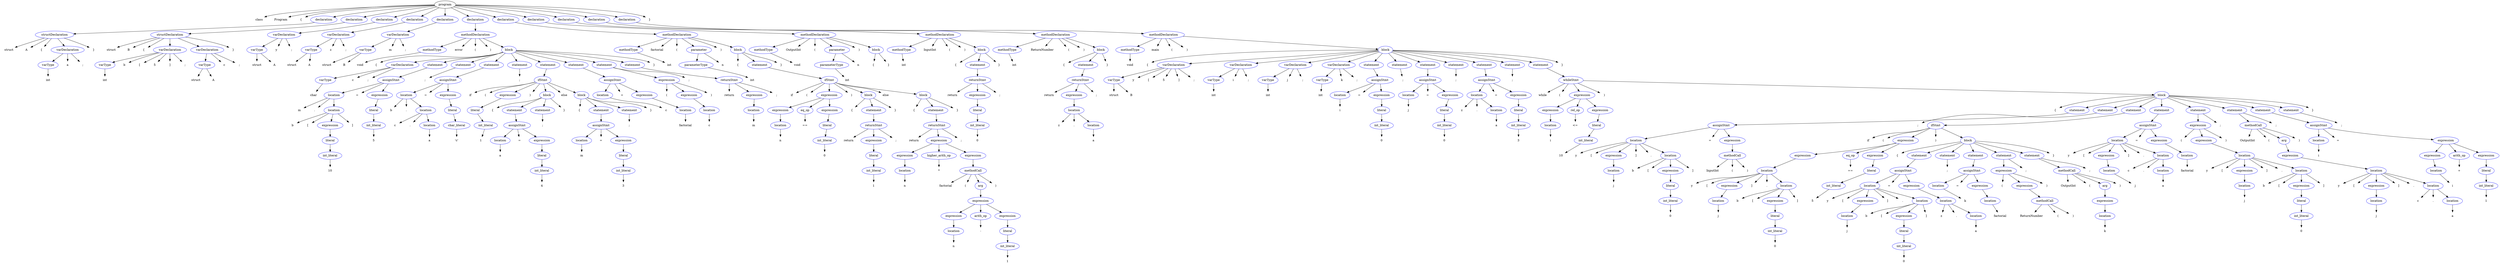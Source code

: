 // tree.gv
digraph Tree {
	0 [label=program]
	1 [label=class color=white]
	0 -> 1
	2 [label=Program color=white]
	0 -> 2
	3 [label="{" color=white]
	0 -> 3
	4 [label=declaration color=blue]
	0 -> 4
	5 [label=structDeclaration color=blue]
	4 -> 5
	6 [label=struct color=white]
	5 -> 6
	7 [label=A color=white]
	5 -> 7
	8 [label="{" color=white]
	5 -> 8
	9 [label=varDeclaration color=blue]
	5 -> 9
	10 [label=varType color=blue]
	9 -> 10
	11 [label=int color=white]
	10 -> 11
	12 [label=a color=white]
	9 -> 12
	13 [label=";" color=white]
	9 -> 13
	14 [label="}" color=white]
	5 -> 14
	15 [label=declaration color=blue]
	0 -> 15
	16 [label=structDeclaration color=blue]
	15 -> 16
	17 [label=struct color=white]
	16 -> 17
	18 [label=B color=white]
	16 -> 18
	19 [label="{" color=white]
	16 -> 19
	20 [label=varDeclaration color=blue]
	16 -> 20
	21 [label=varType color=blue]
	20 -> 21
	22 [label=int color=white]
	21 -> 22
	23 [label=b color=white]
	20 -> 23
	24 [label="[" color=white]
	20 -> 24
	25 [label=5 color=white]
	20 -> 25
	26 [label="]" color=white]
	20 -> 26
	27 [label=";" color=white]
	20 -> 27
	28 [label=varDeclaration color=blue]
	16 -> 28
	29 [label=varType color=blue]
	28 -> 29
	30 [label=struct color=white]
	29 -> 30
	31 [label=A color=white]
	29 -> 31
	32 [label=c color=white]
	28 -> 32
	33 [label=";" color=white]
	28 -> 33
	34 [label="}" color=white]
	16 -> 34
	35 [label=declaration color=blue]
	0 -> 35
	36 [label=varDeclaration color=blue]
	35 -> 36
	37 [label=varType color=blue]
	36 -> 37
	38 [label=struct color=white]
	37 -> 38
	39 [label=A color=white]
	37 -> 39
	40 [label=y color=white]
	36 -> 40
	41 [label=";" color=white]
	36 -> 41
	42 [label=declaration color=blue]
	0 -> 42
	43 [label=varDeclaration color=blue]
	42 -> 43
	44 [label=varType color=blue]
	43 -> 44
	45 [label=struct color=white]
	44 -> 45
	46 [label=A color=white]
	44 -> 46
	47 [label=z color=white]
	43 -> 47
	48 [label=";" color=white]
	43 -> 48
	49 [label=declaration color=blue]
	0 -> 49
	50 [label=varDeclaration color=blue]
	49 -> 50
	51 [label=varType color=blue]
	50 -> 51
	52 [label=struct color=white]
	51 -> 52
	53 [label=B color=white]
	51 -> 53
	54 [label=m color=white]
	50 -> 54
	55 [label=";" color=white]
	50 -> 55
	56 [label=declaration color=blue]
	0 -> 56
	57 [label=methodDeclaration color=blue]
	56 -> 57
	58 [label=methodType color=blue]
	57 -> 58
	59 [label=void color=white]
	58 -> 59
	60 [label=error color=white]
	57 -> 60
	61 [label="(" color=white]
	57 -> 61
	62 [label=")" color=white]
	57 -> 62
	63 [label=block color=blue]
	57 -> 63
	64 [label="{" color=white]
	63 -> 64
	65 [label=varDeclaration color=blue]
	63 -> 65
	66 [label=varType color=blue]
	65 -> 66
	67 [label=char color=white]
	66 -> 67
	68 [label=c color=white]
	65 -> 68
	69 [label=";" color=white]
	65 -> 69
	70 [label=statement color=blue]
	63 -> 70
	71 [label=assignStmt color=blue]
	70 -> 71
	72 [label=location color=blue]
	71 -> 72
	73 [label=m color=white]
	72 -> 73
	74 [label="." color=white]
	72 -> 74
	75 [label=location color=blue]
	72 -> 75
	76 [label=b color=white]
	75 -> 76
	77 [label="[" color=white]
	75 -> 77
	78 [label=expression color=blue]
	75 -> 78
	79 [label=literal color=blue]
	78 -> 79
	80 [label=int_literal color=blue]
	79 -> 80
	81 [label=10 color=white]
	80 -> 81
	82 [label="]" color=white]
	75 -> 82
	83 [label="=" color=white]
	71 -> 83
	84 [label=expression color=blue]
	71 -> 84
	85 [label=literal color=blue]
	84 -> 85
	86 [label=int_literal color=blue]
	85 -> 86
	87 [label=5 color=white]
	86 -> 87
	88 [label=statement color=blue]
	63 -> 88
	89 [label=";" color=white]
	88 -> 89
	90 [label=statement color=blue]
	63 -> 90
	91 [label=assignStmt color=blue]
	90 -> 91
	92 [label=location color=blue]
	91 -> 92
	93 [label=b color=white]
	92 -> 93
	94 [label="." color=white]
	92 -> 94
	95 [label=location color=blue]
	92 -> 95
	96 [label=c color=white]
	95 -> 96
	97 [label="." color=white]
	95 -> 97
	98 [label=location color=blue]
	95 -> 98
	99 [label=a color=white]
	98 -> 99
	100 [label="=" color=white]
	91 -> 100
	101 [label=expression color=blue]
	91 -> 101
	102 [label=literal color=blue]
	101 -> 102
	103 [label=char_literal color=blue]
	102 -> 103
	104 [label="'c'" color=white]
	103 -> 104
	105 [label=statement color=blue]
	63 -> 105
	106 [label=";" color=white]
	105 -> 106
	107 [label=statement color=blue]
	63 -> 107
	108 [label=ifStmt color=blue]
	107 -> 108
	109 [label=if color=white]
	108 -> 109
	110 [label="(" color=white]
	108 -> 110
	111 [label=expression color=blue]
	108 -> 111
	112 [label=literal color=blue]
	111 -> 112
	113 [label=int_literal color=blue]
	112 -> 113
	114 [label=1 color=white]
	113 -> 114
	115 [label=")" color=white]
	108 -> 115
	116 [label=block color=blue]
	108 -> 116
	117 [label="{" color=white]
	116 -> 117
	118 [label=statement color=blue]
	116 -> 118
	119 [label=assignStmt color=blue]
	118 -> 119
	120 [label=location color=blue]
	119 -> 120
	121 [label=a color=white]
	120 -> 121
	122 [label="=" color=white]
	119 -> 122
	123 [label=expression color=blue]
	119 -> 123
	124 [label=literal color=blue]
	123 -> 124
	125 [label=int_literal color=blue]
	124 -> 125
	126 [label=4 color=white]
	125 -> 126
	127 [label=statement color=blue]
	116 -> 127
	128 [label=";" color=white]
	127 -> 128
	129 [label="}" color=white]
	116 -> 129
	130 [label=else color=white]
	108 -> 130
	131 [label=block color=blue]
	108 -> 131
	132 [label="{" color=white]
	131 -> 132
	133 [label=statement color=blue]
	131 -> 133
	134 [label=assignStmt color=blue]
	133 -> 134
	135 [label=location color=blue]
	134 -> 135
	136 [label=m color=white]
	135 -> 136
	137 [label="=" color=white]
	134 -> 137
	138 [label=expression color=blue]
	134 -> 138
	139 [label=literal color=blue]
	138 -> 139
	140 [label=int_literal color=blue]
	139 -> 140
	141 [label=3 color=white]
	140 -> 141
	142 [label=statement color=blue]
	131 -> 142
	143 [label=";" color=white]
	142 -> 143
	144 [label="}" color=white]
	131 -> 144
	145 [label=statement color=blue]
	63 -> 145
	146 [label=assignStmt color=blue]
	145 -> 146
	147 [label=location color=blue]
	146 -> 147
	148 [label=c color=white]
	147 -> 148
	149 [label="=" color=white]
	146 -> 149
	150 [label=expression color=blue]
	146 -> 150
	151 [label=location color=blue]
	150 -> 151
	152 [label=factorial color=white]
	151 -> 152
	153 [label=statement color=blue]
	63 -> 153
	154 [label=expression color=blue]
	153 -> 154
	155 [label="(" color=white]
	154 -> 155
	156 [label=expression color=blue]
	154 -> 156
	157 [label=location color=blue]
	156 -> 157
	158 [label=c color=white]
	157 -> 158
	159 [label=")" color=white]
	154 -> 159
	160 [label=";" color=white]
	153 -> 160
	161 [label=statement color=blue]
	63 -> 161
	162 [label=returnStmt color=blue]
	161 -> 162
	163 [label=return color=white]
	162 -> 163
	164 [label=expression color=blue]
	162 -> 164
	165 [label=location color=blue]
	164 -> 165
	166 [label=m color=white]
	165 -> 166
	167 [label=";" color=white]
	162 -> 167
	168 [label="}" color=white]
	63 -> 168
	169 [label=declaration color=blue]
	0 -> 169
	170 [label=methodDeclaration color=blue]
	169 -> 170
	171 [label=methodType color=blue]
	170 -> 171
	172 [label=int color=white]
	171 -> 172
	173 [label=factorial color=white]
	170 -> 173
	174 [label="(" color=white]
	170 -> 174
	175 [label=parameter color=blue]
	170 -> 175
	176 [label=parameterType color=blue]
	175 -> 176
	177 [label=int color=white]
	176 -> 177
	178 [label=n color=white]
	175 -> 178
	179 [label=")" color=white]
	170 -> 179
	180 [label=block color=blue]
	170 -> 180
	181 [label="{" color=white]
	180 -> 181
	182 [label=statement color=blue]
	180 -> 182
	183 [label=ifStmt color=blue]
	182 -> 183
	184 [label=if color=white]
	183 -> 184
	185 [label="(" color=white]
	183 -> 185
	186 [label=expression color=blue]
	183 -> 186
	187 [label=expression color=blue]
	186 -> 187
	188 [label=location color=blue]
	187 -> 188
	189 [label=n color=white]
	188 -> 189
	190 [label=eq_op color=blue]
	186 -> 190
	191 [label="==" color=white]
	190 -> 191
	192 [label=expression color=blue]
	186 -> 192
	193 [label=literal color=blue]
	192 -> 193
	194 [label=int_literal color=blue]
	193 -> 194
	195 [label=0 color=white]
	194 -> 195
	196 [label=")" color=white]
	183 -> 196
	197 [label=block color=blue]
	183 -> 197
	198 [label="{" color=white]
	197 -> 198
	199 [label=statement color=blue]
	197 -> 199
	200 [label=returnStmt color=blue]
	199 -> 200
	201 [label=return color=white]
	200 -> 201
	202 [label=expression color=blue]
	200 -> 202
	203 [label=literal color=blue]
	202 -> 203
	204 [label=int_literal color=blue]
	203 -> 204
	205 [label=1 color=white]
	204 -> 205
	206 [label=";" color=white]
	200 -> 206
	207 [label="}" color=white]
	197 -> 207
	208 [label=else color=white]
	183 -> 208
	209 [label=block color=blue]
	183 -> 209
	210 [label="{" color=white]
	209 -> 210
	211 [label=statement color=blue]
	209 -> 211
	212 [label=returnStmt color=blue]
	211 -> 212
	213 [label=return color=white]
	212 -> 213
	214 [label=expression color=blue]
	212 -> 214
	215 [label=expression color=blue]
	214 -> 215
	216 [label=location color=blue]
	215 -> 216
	217 [label=n color=white]
	216 -> 217
	218 [label=higher_arith_op color=blue]
	214 -> 218
	219 [label="*" color=white]
	218 -> 219
	220 [label=expression color=blue]
	214 -> 220
	221 [label=methodCall color=blue]
	220 -> 221
	222 [label=factorial color=white]
	221 -> 222
	223 [label="(" color=white]
	221 -> 223
	224 [label=arg color=blue]
	221 -> 224
	225 [label=expression color=blue]
	224 -> 225
	226 [label=expression color=blue]
	225 -> 226
	227 [label=location color=blue]
	226 -> 227
	228 [label=n color=white]
	227 -> 228
	229 [label=arith_op color=blue]
	225 -> 229
	230 [label="-" color=white]
	229 -> 230
	231 [label=expression color=blue]
	225 -> 231
	232 [label=literal color=blue]
	231 -> 232
	233 [label=int_literal color=blue]
	232 -> 233
	234 [label=1 color=white]
	233 -> 234
	235 [label=")" color=white]
	221 -> 235
	236 [label=";" color=white]
	212 -> 236
	237 [label="}" color=white]
	209 -> 237
	238 [label="}" color=white]
	180 -> 238
	239 [label=declaration color=blue]
	0 -> 239
	240 [label=methodDeclaration color=blue]
	239 -> 240
	241 [label=methodType color=blue]
	240 -> 241
	242 [label=void color=white]
	241 -> 242
	243 [label=OutputInt color=white]
	240 -> 243
	244 [label="(" color=white]
	240 -> 244
	245 [label=parameter color=blue]
	240 -> 245
	246 [label=parameterType color=blue]
	245 -> 246
	247 [label=int color=white]
	246 -> 247
	248 [label=n color=white]
	245 -> 248
	249 [label=")" color=white]
	240 -> 249
	250 [label=block color=blue]
	240 -> 250
	251 [label="{" color=white]
	250 -> 251
	252 [label="}" color=white]
	250 -> 252
	253 [label=declaration color=blue]
	0 -> 253
	254 [label=methodDeclaration color=blue]
	253 -> 254
	255 [label=methodType color=blue]
	254 -> 255
	256 [label=int color=white]
	255 -> 256
	257 [label=InputInt color=white]
	254 -> 257
	258 [label="(" color=white]
	254 -> 258
	259 [label=")" color=white]
	254 -> 259
	260 [label=block color=blue]
	254 -> 260
	261 [label="{" color=white]
	260 -> 261
	262 [label=statement color=blue]
	260 -> 262
	263 [label=returnStmt color=blue]
	262 -> 263
	264 [label=return color=white]
	263 -> 264
	265 [label=expression color=blue]
	263 -> 265
	266 [label=literal color=blue]
	265 -> 266
	267 [label=int_literal color=blue]
	266 -> 267
	268 [label=0 color=white]
	267 -> 268
	269 [label=";" color=white]
	263 -> 269
	270 [label="}" color=white]
	260 -> 270
	271 [label=declaration color=blue]
	0 -> 271
	272 [label=methodDeclaration color=blue]
	271 -> 272
	273 [label=methodType color=blue]
	272 -> 273
	274 [label=int color=white]
	273 -> 274
	275 [label=ReturnNumber color=white]
	272 -> 275
	276 [label="(" color=white]
	272 -> 276
	277 [label=")" color=white]
	272 -> 277
	278 [label=block color=blue]
	272 -> 278
	279 [label="{" color=white]
	278 -> 279
	280 [label=statement color=blue]
	278 -> 280
	281 [label=returnStmt color=blue]
	280 -> 281
	282 [label=return color=white]
	281 -> 282
	283 [label=expression color=blue]
	281 -> 283
	284 [label=location color=blue]
	283 -> 284
	285 [label=z color=white]
	284 -> 285
	286 [label="." color=white]
	284 -> 286
	287 [label=location color=blue]
	284 -> 287
	288 [label=a color=white]
	287 -> 288
	289 [label=";" color=white]
	281 -> 289
	290 [label="}" color=white]
	278 -> 290
	291 [label=declaration color=blue]
	0 -> 291
	292 [label=methodDeclaration color=blue]
	291 -> 292
	293 [label=methodType color=blue]
	292 -> 293
	294 [label=void color=white]
	293 -> 294
	295 [label=main color=white]
	292 -> 295
	296 [label="(" color=white]
	292 -> 296
	297 [label=")" color=white]
	292 -> 297
	298 [label=block color=blue]
	292 -> 298
	299 [label="{" color=white]
	298 -> 299
	300 [label=varDeclaration color=blue]
	298 -> 300
	301 [label=varType color=blue]
	300 -> 301
	302 [label=struct color=white]
	301 -> 302
	303 [label=B color=white]
	301 -> 303
	304 [label=y color=white]
	300 -> 304
	305 [label="[" color=white]
	300 -> 305
	306 [label=5 color=white]
	300 -> 306
	307 [label="]" color=white]
	300 -> 307
	308 [label=";" color=white]
	300 -> 308
	309 [label=varDeclaration color=blue]
	298 -> 309
	310 [label=varType color=blue]
	309 -> 310
	311 [label=int color=white]
	310 -> 311
	312 [label=i color=white]
	309 -> 312
	313 [label=";" color=white]
	309 -> 313
	314 [label=varDeclaration color=blue]
	298 -> 314
	315 [label=varType color=blue]
	314 -> 315
	316 [label=int color=white]
	315 -> 316
	317 [label=j color=white]
	314 -> 317
	318 [label=";" color=white]
	314 -> 318
	319 [label=varDeclaration color=blue]
	298 -> 319
	320 [label=varType color=blue]
	319 -> 320
	321 [label=int color=white]
	320 -> 321
	322 [label=k color=white]
	319 -> 322
	323 [label=";" color=white]
	319 -> 323
	324 [label=statement color=blue]
	298 -> 324
	325 [label=assignStmt color=blue]
	324 -> 325
	326 [label=location color=blue]
	325 -> 326
	327 [label=i color=white]
	326 -> 327
	328 [label="=" color=white]
	325 -> 328
	329 [label=expression color=blue]
	325 -> 329
	330 [label=literal color=blue]
	329 -> 330
	331 [label=int_literal color=blue]
	330 -> 331
	332 [label=0 color=white]
	331 -> 332
	333 [label=statement color=blue]
	298 -> 333
	334 [label=";" color=white]
	333 -> 334
	335 [label=statement color=blue]
	298 -> 335
	336 [label=assignStmt color=blue]
	335 -> 336
	337 [label=location color=blue]
	336 -> 337
	338 [label=j color=white]
	337 -> 338
	339 [label="=" color=white]
	336 -> 339
	340 [label=expression color=blue]
	336 -> 340
	341 [label=literal color=blue]
	340 -> 341
	342 [label=int_literal color=blue]
	341 -> 342
	343 [label=0 color=white]
	342 -> 343
	344 [label=statement color=blue]
	298 -> 344
	345 [label=";" color=white]
	344 -> 345
	346 [label=statement color=blue]
	298 -> 346
	347 [label=assignStmt color=blue]
	346 -> 347
	348 [label=location color=blue]
	347 -> 348
	349 [label=z color=white]
	348 -> 349
	350 [label="." color=white]
	348 -> 350
	351 [label=location color=blue]
	348 -> 351
	352 [label=a color=white]
	351 -> 352
	353 [label="=" color=white]
	347 -> 353
	354 [label=expression color=blue]
	347 -> 354
	355 [label=literal color=blue]
	354 -> 355
	356 [label=int_literal color=blue]
	355 -> 356
	357 [label=3 color=white]
	356 -> 357
	358 [label=statement color=blue]
	298 -> 358
	359 [label=";" color=white]
	358 -> 359
	360 [label=statement color=blue]
	298 -> 360
	361 [label=whileStmt color=blue]
	360 -> 361
	362 [label=while color=white]
	361 -> 362
	363 [label="(" color=white]
	361 -> 363
	364 [label=expression color=blue]
	361 -> 364
	365 [label=expression color=blue]
	364 -> 365
	366 [label=location color=blue]
	365 -> 366
	367 [label=i color=white]
	366 -> 367
	368 [label=rel_op color=blue]
	364 -> 368
	369 [label="<=" color=white]
	368 -> 369
	370 [label=expression color=blue]
	364 -> 370
	371 [label=literal color=blue]
	370 -> 371
	372 [label=int_literal color=blue]
	371 -> 372
	373 [label=10 color=white]
	372 -> 373
	374 [label=")" color=white]
	361 -> 374
	375 [label=block color=blue]
	361 -> 375
	376 [label="{" color=white]
	375 -> 376
	377 [label=statement color=blue]
	375 -> 377
	378 [label=assignStmt color=blue]
	377 -> 378
	379 [label=location color=blue]
	378 -> 379
	380 [label=y color=white]
	379 -> 380
	381 [label="[" color=white]
	379 -> 381
	382 [label=expression color=blue]
	379 -> 382
	383 [label=location color=blue]
	382 -> 383
	384 [label=j color=white]
	383 -> 384
	385 [label="]" color=white]
	379 -> 385
	386 [label="." color=white]
	379 -> 386
	387 [label=location color=blue]
	379 -> 387
	388 [label=b color=white]
	387 -> 388
	389 [label="[" color=white]
	387 -> 389
	390 [label=expression color=blue]
	387 -> 390
	391 [label=literal color=blue]
	390 -> 391
	392 [label=int_literal color=blue]
	391 -> 392
	393 [label=0 color=white]
	392 -> 393
	394 [label="]" color=white]
	387 -> 394
	395 [label="=" color=white]
	378 -> 395
	396 [label=expression color=blue]
	378 -> 396
	397 [label=methodCall color=blue]
	396 -> 397
	398 [label=InputInt color=white]
	397 -> 398
	399 [label="(" color=white]
	397 -> 399
	400 [label=")" color=white]
	397 -> 400
	401 [label=statement color=blue]
	375 -> 401
	402 [label=";" color=white]
	401 -> 402
	403 [label=statement color=blue]
	375 -> 403
	404 [label=ifStmt color=blue]
	403 -> 404
	405 [label=if color=white]
	404 -> 405
	406 [label="(" color=white]
	404 -> 406
	407 [label=expression color=blue]
	404 -> 407
	408 [label=expression color=blue]
	407 -> 408
	409 [label=location color=blue]
	408 -> 409
	410 [label=y color=white]
	409 -> 410
	411 [label="[" color=white]
	409 -> 411
	412 [label=expression color=blue]
	409 -> 412
	413 [label=location color=blue]
	412 -> 413
	414 [label=j color=white]
	413 -> 414
	415 [label="]" color=white]
	409 -> 415
	416 [label="." color=white]
	409 -> 416
	417 [label=location color=blue]
	409 -> 417
	418 [label=b color=white]
	417 -> 418
	419 [label="[" color=white]
	417 -> 419
	420 [label=expression color=blue]
	417 -> 420
	421 [label=literal color=blue]
	420 -> 421
	422 [label=int_literal color=blue]
	421 -> 422
	423 [label=0 color=white]
	422 -> 423
	424 [label="]" color=white]
	417 -> 424
	425 [label=eq_op color=blue]
	407 -> 425
	426 [label="==" color=white]
	425 -> 426
	427 [label=expression color=blue]
	407 -> 427
	428 [label=literal color=blue]
	427 -> 428
	429 [label=int_literal color=blue]
	428 -> 429
	430 [label=5 color=white]
	429 -> 430
	431 [label=")" color=white]
	404 -> 431
	432 [label=block color=blue]
	404 -> 432
	433 [label="{" color=white]
	432 -> 433
	434 [label=statement color=blue]
	432 -> 434
	435 [label=assignStmt color=blue]
	434 -> 435
	436 [label=location color=blue]
	435 -> 436
	437 [label=y color=white]
	436 -> 437
	438 [label="[" color=white]
	436 -> 438
	439 [label=expression color=blue]
	436 -> 439
	440 [label=location color=blue]
	439 -> 440
	441 [label=j color=white]
	440 -> 441
	442 [label="]" color=white]
	436 -> 442
	443 [label="." color=white]
	436 -> 443
	444 [label=location color=blue]
	436 -> 444
	445 [label=b color=white]
	444 -> 445
	446 [label="[" color=white]
	444 -> 446
	447 [label=expression color=blue]
	444 -> 447
	448 [label=literal color=blue]
	447 -> 448
	449 [label=int_literal color=blue]
	448 -> 449
	450 [label=0 color=white]
	449 -> 450
	451 [label="]" color=white]
	444 -> 451
	452 [label="=" color=white]
	435 -> 452
	453 [label=expression color=blue]
	435 -> 453
	454 [label=location color=blue]
	453 -> 454
	455 [label=z color=white]
	454 -> 455
	456 [label="." color=white]
	454 -> 456
	457 [label=location color=blue]
	454 -> 457
	458 [label=a color=white]
	457 -> 458
	459 [label=statement color=blue]
	432 -> 459
	460 [label=";" color=white]
	459 -> 460
	461 [label=statement color=blue]
	432 -> 461
	462 [label=assignStmt color=blue]
	461 -> 462
	463 [label=location color=blue]
	462 -> 463
	464 [label=k color=white]
	463 -> 464
	465 [label="=" color=white]
	462 -> 465
	466 [label=expression color=blue]
	462 -> 466
	467 [label=location color=blue]
	466 -> 467
	468 [label=factorial color=white]
	467 -> 468
	469 [label=statement color=blue]
	432 -> 469
	470 [label=expression color=blue]
	469 -> 470
	471 [label="(" color=white]
	470 -> 471
	472 [label=expression color=blue]
	470 -> 472
	473 [label=methodCall color=blue]
	472 -> 473
	474 [label=ReturnNumber color=white]
	473 -> 474
	475 [label="(" color=white]
	473 -> 475
	476 [label=")" color=white]
	473 -> 476
	477 [label=")" color=white]
	470 -> 477
	478 [label=";" color=white]
	469 -> 478
	479 [label=statement color=blue]
	432 -> 479
	480 [label=methodCall color=blue]
	479 -> 480
	481 [label=OutputInt color=white]
	480 -> 481
	482 [label="(" color=white]
	480 -> 482
	483 [label=arg color=blue]
	480 -> 483
	484 [label=expression color=blue]
	483 -> 484
	485 [label=location color=blue]
	484 -> 485
	486 [label=k color=white]
	485 -> 486
	487 [label=")" color=white]
	480 -> 487
	488 [label=";" color=white]
	479 -> 488
	489 [label="}" color=white]
	432 -> 489
	490 [label=statement color=blue]
	375 -> 490
	491 [label=assignStmt color=blue]
	490 -> 491
	492 [label=location color=blue]
	491 -> 492
	493 [label=y color=white]
	492 -> 493
	494 [label="[" color=white]
	492 -> 494
	495 [label=expression color=blue]
	492 -> 495
	496 [label=location color=blue]
	495 -> 496
	497 [label=j color=white]
	496 -> 497
	498 [label="]" color=white]
	492 -> 498
	499 [label="." color=white]
	492 -> 499
	500 [label=location color=blue]
	492 -> 500
	501 [label=c color=white]
	500 -> 501
	502 [label="." color=white]
	500 -> 502
	503 [label=location color=blue]
	500 -> 503
	504 [label=a color=white]
	503 -> 504
	505 [label="=" color=white]
	491 -> 505
	506 [label=expression color=blue]
	491 -> 506
	507 [label=location color=blue]
	506 -> 507
	508 [label=factorial color=white]
	507 -> 508
	509 [label=statement color=blue]
	375 -> 509
	510 [label=expression color=blue]
	509 -> 510
	511 [label="(" color=white]
	510 -> 511
	512 [label=expression color=blue]
	510 -> 512
	513 [label=location color=blue]
	512 -> 513
	514 [label=y color=white]
	513 -> 514
	515 [label="[" color=white]
	513 -> 515
	516 [label=expression color=blue]
	513 -> 516
	517 [label=location color=blue]
	516 -> 517
	518 [label=j color=white]
	517 -> 518
	519 [label="]" color=white]
	513 -> 519
	520 [label="." color=white]
	513 -> 520
	521 [label=location color=blue]
	513 -> 521
	522 [label=b color=white]
	521 -> 522
	523 [label="[" color=white]
	521 -> 523
	524 [label=expression color=blue]
	521 -> 524
	525 [label=literal color=blue]
	524 -> 525
	526 [label=int_literal color=blue]
	525 -> 526
	527 [label=0 color=white]
	526 -> 527
	528 [label="]" color=white]
	521 -> 528
	529 [label=")" color=white]
	510 -> 529
	530 [label=";" color=white]
	509 -> 530
	531 [label=statement color=blue]
	375 -> 531
	532 [label=methodCall color=blue]
	531 -> 532
	533 [label=OutputInt color=white]
	532 -> 533
	534 [label="(" color=white]
	532 -> 534
	535 [label=arg color=blue]
	532 -> 535
	536 [label=expression color=blue]
	535 -> 536
	537 [label=location color=blue]
	536 -> 537
	538 [label=y color=white]
	537 -> 538
	539 [label="[" color=white]
	537 -> 539
	540 [label=expression color=blue]
	537 -> 540
	541 [label=location color=blue]
	540 -> 541
	542 [label=j color=white]
	541 -> 542
	543 [label="]" color=white]
	537 -> 543
	544 [label="." color=white]
	537 -> 544
	545 [label=location color=blue]
	537 -> 545
	546 [label=c color=white]
	545 -> 546
	547 [label="." color=white]
	545 -> 547
	548 [label=location color=blue]
	545 -> 548
	549 [label=a color=white]
	548 -> 549
	550 [label=")" color=white]
	532 -> 550
	551 [label=";" color=white]
	531 -> 551
	552 [label=statement color=blue]
	375 -> 552
	553 [label=assignStmt color=blue]
	552 -> 553
	554 [label=location color=blue]
	553 -> 554
	555 [label=i color=white]
	554 -> 555
	556 [label="=" color=white]
	553 -> 556
	557 [label=expression color=blue]
	553 -> 557
	558 [label=expression color=blue]
	557 -> 558
	559 [label=location color=blue]
	558 -> 559
	560 [label=i color=white]
	559 -> 560
	561 [label=arith_op color=blue]
	557 -> 561
	562 [label="+" color=white]
	561 -> 562
	563 [label=expression color=blue]
	557 -> 563
	564 [label=literal color=blue]
	563 -> 564
	565 [label=int_literal color=blue]
	564 -> 565
	566 [label=1 color=white]
	565 -> 566
	567 [label=statement color=blue]
	375 -> 567
	568 [label=";" color=white]
	567 -> 568
	569 [label="}" color=white]
	375 -> 569
	570 [label="}" color=white]
	298 -> 570
	571 [label="}" color=white]
	0 -> 571
}
